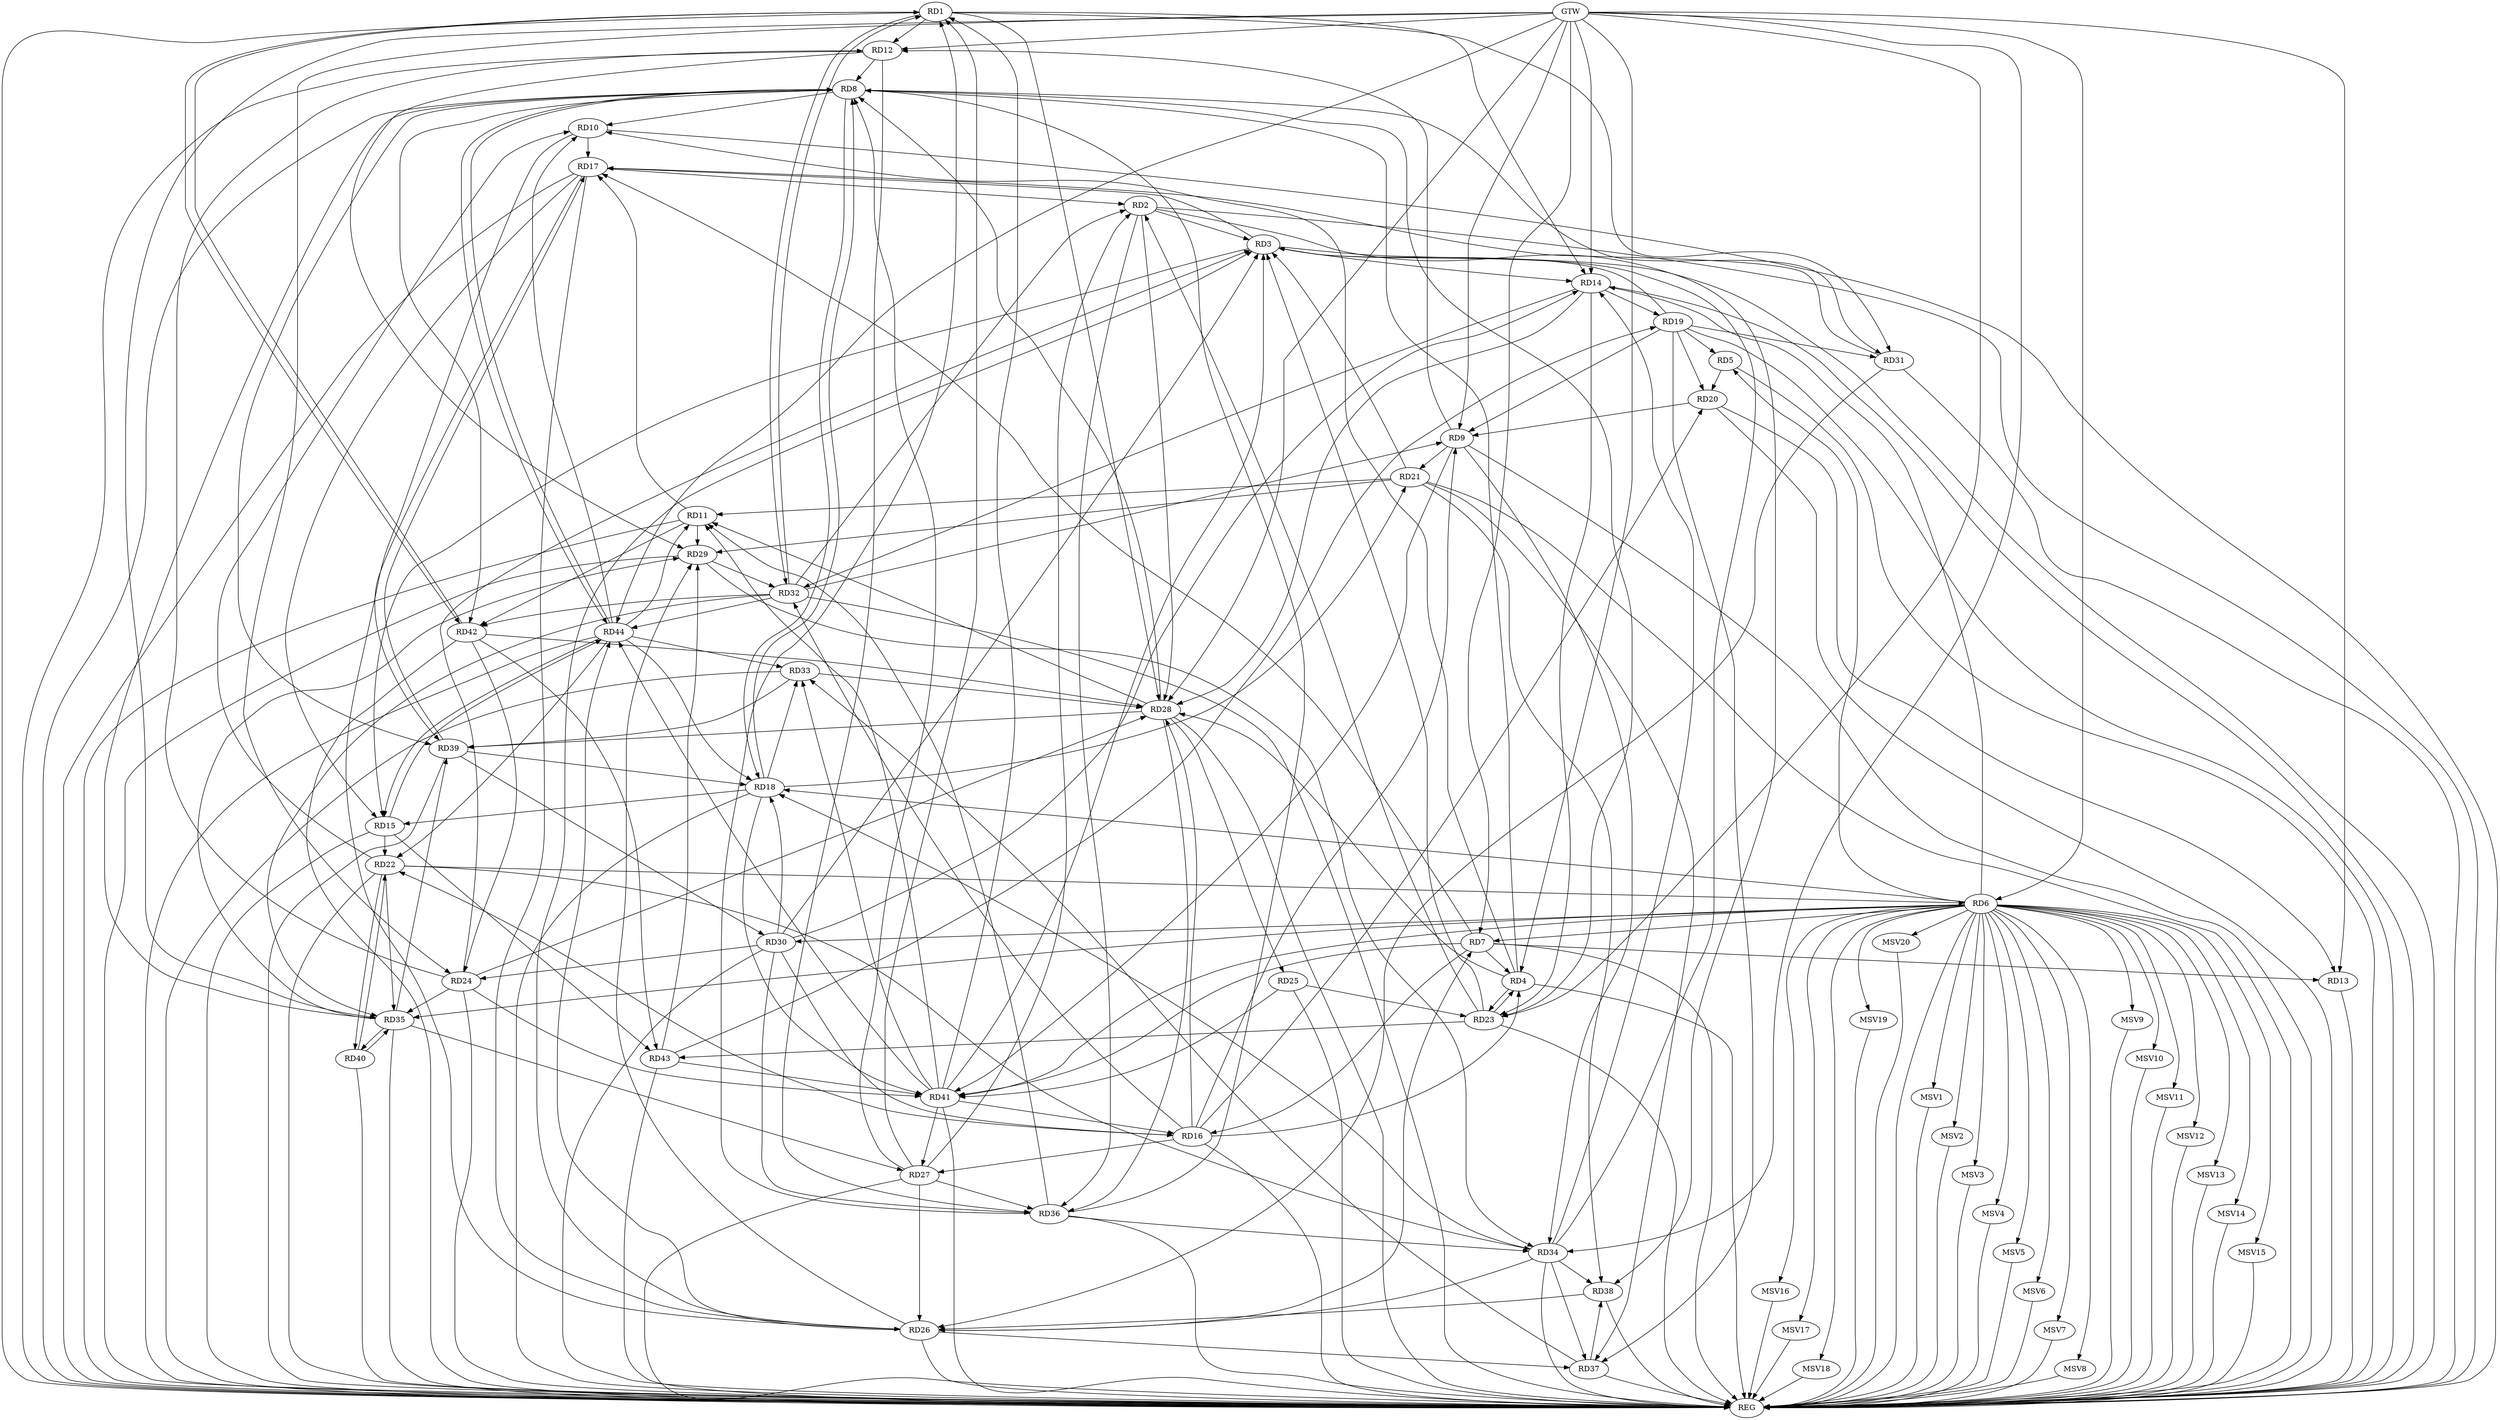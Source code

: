 strict digraph G {
  RD1 [ label="RD1" ];
  RD2 [ label="RD2" ];
  RD3 [ label="RD3" ];
  RD4 [ label="RD4" ];
  RD5 [ label="RD5" ];
  RD6 [ label="RD6" ];
  RD7 [ label="RD7" ];
  RD8 [ label="RD8" ];
  RD9 [ label="RD9" ];
  RD10 [ label="RD10" ];
  RD11 [ label="RD11" ];
  RD12 [ label="RD12" ];
  RD13 [ label="RD13" ];
  RD14 [ label="RD14" ];
  RD15 [ label="RD15" ];
  RD16 [ label="RD16" ];
  RD17 [ label="RD17" ];
  RD18 [ label="RD18" ];
  RD19 [ label="RD19" ];
  RD20 [ label="RD20" ];
  RD21 [ label="RD21" ];
  RD22 [ label="RD22" ];
  RD23 [ label="RD23" ];
  RD24 [ label="RD24" ];
  RD25 [ label="RD25" ];
  RD26 [ label="RD26" ];
  RD27 [ label="RD27" ];
  RD28 [ label="RD28" ];
  RD29 [ label="RD29" ];
  RD30 [ label="RD30" ];
  RD31 [ label="RD31" ];
  RD32 [ label="RD32" ];
  RD33 [ label="RD33" ];
  RD34 [ label="RD34" ];
  RD35 [ label="RD35" ];
  RD36 [ label="RD36" ];
  RD37 [ label="RD37" ];
  RD38 [ label="RD38" ];
  RD39 [ label="RD39" ];
  RD40 [ label="RD40" ];
  RD41 [ label="RD41" ];
  RD42 [ label="RD42" ];
  RD43 [ label="RD43" ];
  RD44 [ label="RD44" ];
  GTW [ label="GTW" ];
  REG [ label="REG" ];
  MSV1 [ label="MSV1" ];
  MSV2 [ label="MSV2" ];
  MSV3 [ label="MSV3" ];
  MSV4 [ label="MSV4" ];
  MSV5 [ label="MSV5" ];
  MSV6 [ label="MSV6" ];
  MSV7 [ label="MSV7" ];
  MSV8 [ label="MSV8" ];
  MSV9 [ label="MSV9" ];
  MSV10 [ label="MSV10" ];
  MSV11 [ label="MSV11" ];
  MSV12 [ label="MSV12" ];
  MSV13 [ label="MSV13" ];
  MSV14 [ label="MSV14" ];
  MSV15 [ label="MSV15" ];
  MSV16 [ label="MSV16" ];
  MSV17 [ label="MSV17" ];
  MSV18 [ label="MSV18" ];
  MSV19 [ label="MSV19" ];
  MSV20 [ label="MSV20" ];
  RD1 -> RD12;
  RD1 -> RD14;
  RD27 -> RD1;
  RD1 -> RD28;
  RD1 -> RD31;
  RD1 -> RD32;
  RD32 -> RD1;
  RD36 -> RD1;
  RD41 -> RD1;
  RD1 -> RD42;
  RD42 -> RD1;
  RD2 -> RD3;
  RD17 -> RD2;
  RD23 -> RD2;
  RD27 -> RD2;
  RD2 -> RD28;
  RD32 -> RD2;
  RD2 -> RD36;
  RD2 -> RD38;
  RD3 -> RD14;
  RD3 -> RD15;
  RD3 -> RD17;
  RD19 -> RD3;
  RD21 -> RD3;
  RD23 -> RD3;
  RD24 -> RD3;
  RD26 -> RD3;
  RD30 -> RD3;
  RD34 -> RD3;
  RD41 -> RD3;
  RD7 -> RD4;
  RD4 -> RD8;
  RD4 -> RD10;
  RD16 -> RD4;
  RD4 -> RD23;
  RD23 -> RD4;
  RD4 -> RD28;
  RD6 -> RD5;
  RD19 -> RD5;
  RD5 -> RD20;
  RD6 -> RD7;
  RD6 -> RD14;
  RD6 -> RD18;
  RD22 -> RD6;
  RD6 -> RD30;
  RD6 -> RD35;
  RD6 -> RD41;
  RD7 -> RD13;
  RD7 -> RD16;
  RD7 -> RD17;
  RD26 -> RD7;
  RD7 -> RD41;
  RD8 -> RD10;
  RD12 -> RD8;
  RD8 -> RD18;
  RD18 -> RD8;
  RD8 -> RD23;
  RD27 -> RD8;
  RD28 -> RD8;
  RD8 -> RD31;
  RD35 -> RD8;
  RD36 -> RD8;
  RD8 -> RD39;
  RD8 -> RD42;
  RD8 -> RD44;
  RD44 -> RD8;
  RD9 -> RD12;
  RD16 -> RD9;
  RD19 -> RD9;
  RD20 -> RD9;
  RD9 -> RD21;
  RD32 -> RD9;
  RD9 -> RD34;
  RD9 -> RD41;
  RD10 -> RD17;
  RD22 -> RD10;
  RD10 -> RD26;
  RD44 -> RD10;
  RD11 -> RD17;
  RD21 -> RD11;
  RD28 -> RD11;
  RD11 -> RD29;
  RD36 -> RD11;
  RD41 -> RD11;
  RD11 -> RD42;
  RD44 -> RD11;
  RD24 -> RD12;
  RD12 -> RD29;
  RD12 -> RD36;
  RD20 -> RD13;
  RD14 -> RD19;
  RD14 -> RD23;
  RD14 -> RD28;
  RD30 -> RD14;
  RD14 -> RD32;
  RD34 -> RD14;
  RD17 -> RD15;
  RD18 -> RD15;
  RD15 -> RD22;
  RD15 -> RD43;
  RD15 -> RD44;
  RD44 -> RD15;
  RD16 -> RD20;
  RD16 -> RD22;
  RD16 -> RD27;
  RD16 -> RD28;
  RD30 -> RD16;
  RD16 -> RD32;
  RD41 -> RD16;
  RD17 -> RD26;
  RD31 -> RD17;
  RD17 -> RD39;
  RD39 -> RD17;
  RD18 -> RD21;
  RD30 -> RD18;
  RD18 -> RD33;
  RD34 -> RD18;
  RD39 -> RD18;
  RD18 -> RD41;
  RD44 -> RD18;
  RD19 -> RD20;
  RD19 -> RD31;
  RD19 -> RD37;
  RD43 -> RD19;
  RD21 -> RD29;
  RD21 -> RD37;
  RD21 -> RD38;
  RD22 -> RD34;
  RD22 -> RD35;
  RD22 -> RD40;
  RD40 -> RD22;
  RD44 -> RD22;
  RD25 -> RD23;
  RD23 -> RD43;
  RD24 -> RD28;
  RD30 -> RD24;
  RD24 -> RD35;
  RD24 -> RD41;
  RD42 -> RD24;
  RD28 -> RD25;
  RD25 -> RD41;
  RD27 -> RD26;
  RD26 -> RD29;
  RD31 -> RD26;
  RD34 -> RD26;
  RD26 -> RD37;
  RD38 -> RD26;
  RD26 -> RD44;
  RD35 -> RD27;
  RD27 -> RD36;
  RD41 -> RD27;
  RD33 -> RD28;
  RD28 -> RD36;
  RD28 -> RD39;
  RD42 -> RD28;
  RD29 -> RD32;
  RD29 -> RD34;
  RD35 -> RD29;
  RD43 -> RD29;
  RD30 -> RD36;
  RD39 -> RD30;
  RD32 -> RD35;
  RD32 -> RD42;
  RD32 -> RD44;
  RD37 -> RD33;
  RD33 -> RD39;
  RD41 -> RD33;
  RD44 -> RD33;
  RD36 -> RD34;
  RD34 -> RD37;
  RD34 -> RD38;
  RD35 -> RD39;
  RD35 -> RD40;
  RD40 -> RD35;
  RD37 -> RD38;
  RD43 -> RD41;
  RD41 -> RD44;
  RD42 -> RD43;
  GTW -> RD12;
  GTW -> RD34;
  GTW -> RD4;
  GTW -> RD13;
  GTW -> RD9;
  GTW -> RD23;
  GTW -> RD7;
  GTW -> RD6;
  GTW -> RD35;
  GTW -> RD24;
  GTW -> RD14;
  GTW -> RD28;
  GTW -> RD44;
  RD1 -> REG;
  RD2 -> REG;
  RD3 -> REG;
  RD4 -> REG;
  RD5 -> REG;
  RD6 -> REG;
  RD7 -> REG;
  RD8 -> REG;
  RD9 -> REG;
  RD10 -> REG;
  RD11 -> REG;
  RD12 -> REG;
  RD13 -> REG;
  RD14 -> REG;
  RD15 -> REG;
  RD16 -> REG;
  RD17 -> REG;
  RD18 -> REG;
  RD19 -> REG;
  RD20 -> REG;
  RD21 -> REG;
  RD22 -> REG;
  RD23 -> REG;
  RD24 -> REG;
  RD25 -> REG;
  RD26 -> REG;
  RD27 -> REG;
  RD28 -> REG;
  RD29 -> REG;
  RD30 -> REG;
  RD31 -> REG;
  RD32 -> REG;
  RD33 -> REG;
  RD34 -> REG;
  RD35 -> REG;
  RD36 -> REG;
  RD37 -> REG;
  RD38 -> REG;
  RD39 -> REG;
  RD40 -> REG;
  RD41 -> REG;
  RD42 -> REG;
  RD43 -> REG;
  RD44 -> REG;
  RD6 -> MSV1;
  RD6 -> MSV2;
  RD6 -> MSV3;
  RD6 -> MSV4;
  RD6 -> MSV5;
  MSV1 -> REG;
  MSV2 -> REG;
  MSV3 -> REG;
  MSV4 -> REG;
  MSV5 -> REG;
  RD6 -> MSV6;
  MSV6 -> REG;
  RD6 -> MSV7;
  MSV7 -> REG;
  RD6 -> MSV8;
  RD6 -> MSV9;
  MSV8 -> REG;
  MSV9 -> REG;
  RD6 -> MSV10;
  MSV10 -> REG;
  RD6 -> MSV11;
  RD6 -> MSV12;
  MSV11 -> REG;
  MSV12 -> REG;
  RD6 -> MSV13;
  MSV13 -> REG;
  RD6 -> MSV14;
  RD6 -> MSV15;
  MSV14 -> REG;
  MSV15 -> REG;
  RD6 -> MSV16;
  MSV16 -> REG;
  RD6 -> MSV17;
  RD6 -> MSV18;
  RD6 -> MSV19;
  RD6 -> MSV20;
  MSV17 -> REG;
  MSV18 -> REG;
  MSV19 -> REG;
  MSV20 -> REG;
}
